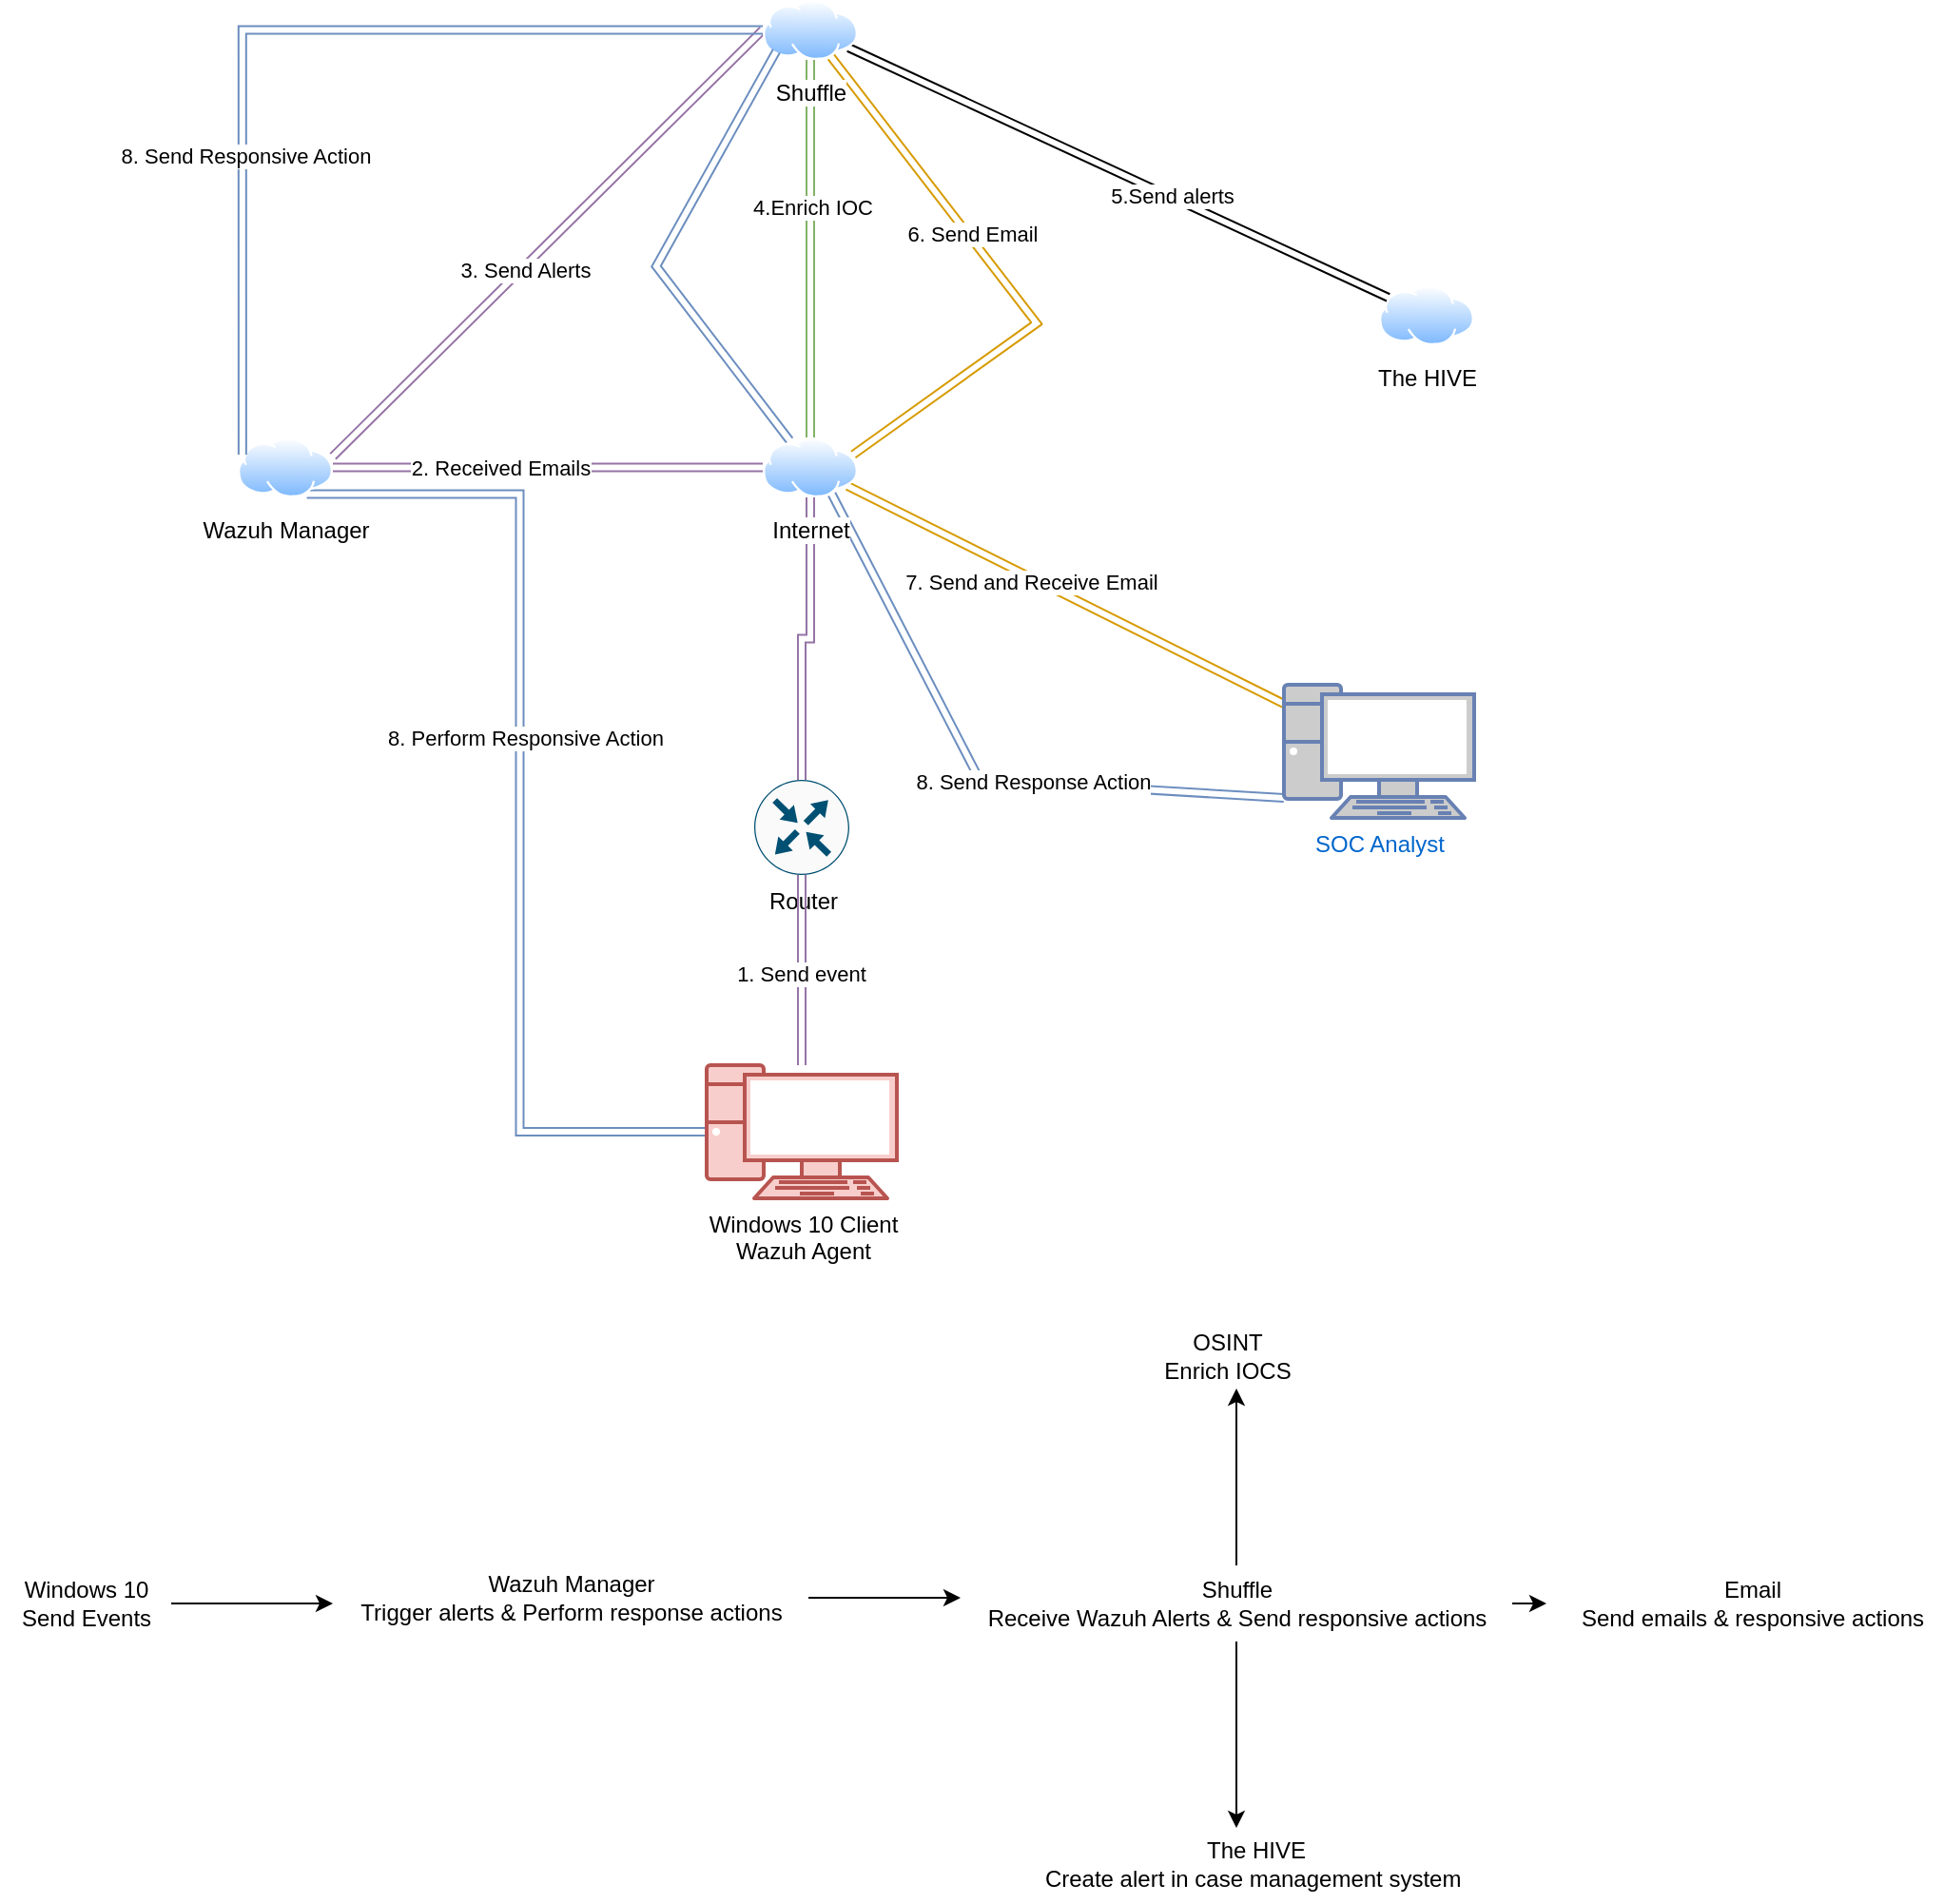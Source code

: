 <mxfile version="24.7.6">
  <diagram name="Page-1" id="VvIIs1xFeACwbEAWfOXU">
    <mxGraphModel dx="1419" dy="745" grid="1" gridSize="10" guides="1" tooltips="1" connect="1" arrows="1" fold="1" page="1" pageScale="1" pageWidth="850" pageHeight="1100" math="0" shadow="0">
      <root>
        <mxCell id="0" />
        <mxCell id="1" parent="0" />
        <mxCell id="R1mZsVE5FB00UeXDSoug-6" value="Router" style="sketch=0;points=[[0.5,0,0],[1,0.5,0],[0.5,1,0],[0,0.5,0],[0.145,0.145,0],[0.856,0.145,0],[0.855,0.856,0],[0.145,0.855,0]];verticalLabelPosition=bottom;html=1;verticalAlign=top;aspect=fixed;align=center;pointerEvents=1;shape=mxgraph.cisco19.rect;prIcon=router;fillColor=#FAFAFA;strokeColor=#005073;" vertex="1" parent="1">
          <mxGeometry x="411.5" y="440" width="50" height="50" as="geometry" />
        </mxCell>
        <mxCell id="R1mZsVE5FB00UeXDSoug-18" style="rounded=0;orthogonalLoop=1;jettySize=auto;html=1;entryX=0;entryY=0.5;entryDx=0;entryDy=0;exitX=1;exitY=0.317;exitDx=0;exitDy=0;exitPerimeter=0;shape=link;fillColor=#e1d5e7;strokeColor=#9673a6;" edge="1" parent="1" source="R1mZsVE5FB00UeXDSoug-8" target="R1mZsVE5FB00UeXDSoug-10">
          <mxGeometry relative="1" as="geometry" />
        </mxCell>
        <mxCell id="R1mZsVE5FB00UeXDSoug-24" value="3. Send Alerts" style="edgeLabel;html=1;align=center;verticalAlign=middle;resizable=0;points=[];" vertex="1" connectable="0" parent="R1mZsVE5FB00UeXDSoug-18">
          <mxGeometry x="-0.116" y="-1" relative="1" as="geometry">
            <mxPoint as="offset" />
          </mxGeometry>
        </mxCell>
        <mxCell id="R1mZsVE5FB00UeXDSoug-39" style="edgeStyle=orthogonalEdgeStyle;rounded=0;orthogonalLoop=1;jettySize=auto;html=1;entryX=0;entryY=0.5;entryDx=0;entryDy=0;exitX=0.75;exitY=1;exitDx=0;exitDy=0;shape=link;fillColor=#dae8fc;strokeColor=#6c8ebf;entryPerimeter=0;" edge="1" parent="1" source="R1mZsVE5FB00UeXDSoug-8" target="R1mZsVE5FB00UeXDSoug-41">
          <mxGeometry relative="1" as="geometry">
            <mxPoint x="420.5" y="685" as="targetPoint" />
          </mxGeometry>
        </mxCell>
        <mxCell id="R1mZsVE5FB00UeXDSoug-40" value="8. Perform Responsive Action" style="edgeLabel;html=1;align=center;verticalAlign=middle;resizable=0;points=[];" vertex="1" connectable="0" parent="R1mZsVE5FB00UeXDSoug-39">
          <mxGeometry x="-0.12" y="2" relative="1" as="geometry">
            <mxPoint as="offset" />
          </mxGeometry>
        </mxCell>
        <mxCell id="R1mZsVE5FB00UeXDSoug-8" value="Wazuh Manager" style="image;aspect=fixed;perimeter=ellipsePerimeter;html=1;align=center;shadow=0;dashed=0;spacingTop=3;image=img/lib/active_directory/internet_cloud.svg;" vertex="1" parent="1">
          <mxGeometry x="140" y="260" width="50" height="31.5" as="geometry" />
        </mxCell>
        <mxCell id="R1mZsVE5FB00UeXDSoug-9" value="The HIVE" style="image;aspect=fixed;perimeter=ellipsePerimeter;html=1;align=center;shadow=0;dashed=0;spacingTop=3;image=img/lib/active_directory/internet_cloud.svg;" vertex="1" parent="1">
          <mxGeometry x="740" y="180" width="50" height="31.5" as="geometry" />
        </mxCell>
        <mxCell id="R1mZsVE5FB00UeXDSoug-22" style="edgeStyle=orthogonalEdgeStyle;rounded=0;orthogonalLoop=1;jettySize=auto;html=1;shape=link;fillColor=#d5e8d4;strokeColor=#82b366;" edge="1" parent="1" source="R1mZsVE5FB00UeXDSoug-10" target="R1mZsVE5FB00UeXDSoug-7">
          <mxGeometry relative="1" as="geometry" />
        </mxCell>
        <mxCell id="R1mZsVE5FB00UeXDSoug-23" value="4.Enrich IOC" style="edgeLabel;html=1;align=center;verticalAlign=middle;resizable=0;points=[];" vertex="1" connectable="0" parent="R1mZsVE5FB00UeXDSoug-22">
          <mxGeometry x="-0.219" y="1" relative="1" as="geometry">
            <mxPoint as="offset" />
          </mxGeometry>
        </mxCell>
        <mxCell id="R1mZsVE5FB00UeXDSoug-26" style="rounded=0;orthogonalLoop=1;jettySize=auto;html=1;shape=link;" edge="1" parent="1" source="R1mZsVE5FB00UeXDSoug-10" target="R1mZsVE5FB00UeXDSoug-9">
          <mxGeometry relative="1" as="geometry" />
        </mxCell>
        <mxCell id="R1mZsVE5FB00UeXDSoug-27" value="5.Send alerts" style="edgeLabel;html=1;align=center;verticalAlign=middle;resizable=0;points=[];" vertex="1" connectable="0" parent="R1mZsVE5FB00UeXDSoug-26">
          <mxGeometry x="0.193" y="2" relative="1" as="geometry">
            <mxPoint y="1" as="offset" />
          </mxGeometry>
        </mxCell>
        <mxCell id="R1mZsVE5FB00UeXDSoug-30" style="rounded=0;orthogonalLoop=1;jettySize=auto;html=1;entryX=1;entryY=0.25;entryDx=0;entryDy=0;fillColor=#ffe6cc;strokeColor=#d79b00;shape=link;" edge="1" parent="1" source="R1mZsVE5FB00UeXDSoug-10" target="R1mZsVE5FB00UeXDSoug-7">
          <mxGeometry relative="1" as="geometry">
            <Array as="points">
              <mxPoint x="560" y="200" />
            </Array>
          </mxGeometry>
        </mxCell>
        <mxCell id="R1mZsVE5FB00UeXDSoug-31" value="6. Send Email" style="edgeLabel;html=1;align=center;verticalAlign=middle;resizable=0;points=[];" vertex="1" connectable="0" parent="R1mZsVE5FB00UeXDSoug-30">
          <mxGeometry x="-0.195" y="2" relative="1" as="geometry">
            <mxPoint as="offset" />
          </mxGeometry>
        </mxCell>
        <mxCell id="R1mZsVE5FB00UeXDSoug-37" style="edgeStyle=orthogonalEdgeStyle;rounded=0;orthogonalLoop=1;jettySize=auto;html=1;entryX=0;entryY=0.25;entryDx=0;entryDy=0;shape=link;fillColor=#dae8fc;strokeColor=#6c8ebf;" edge="1" parent="1" source="R1mZsVE5FB00UeXDSoug-10" target="R1mZsVE5FB00UeXDSoug-8">
          <mxGeometry relative="1" as="geometry" />
        </mxCell>
        <mxCell id="R1mZsVE5FB00UeXDSoug-38" value="8. Send Responsive Action" style="edgeLabel;html=1;align=center;verticalAlign=middle;resizable=0;points=[];" vertex="1" connectable="0" parent="R1mZsVE5FB00UeXDSoug-37">
          <mxGeometry x="0.367" y="1" relative="1" as="geometry">
            <mxPoint as="offset" />
          </mxGeometry>
        </mxCell>
        <mxCell id="R1mZsVE5FB00UeXDSoug-10" value="Shuffle" style="image;aspect=fixed;perimeter=ellipsePerimeter;html=1;align=center;shadow=0;dashed=0;spacingTop=3;image=img/lib/active_directory/internet_cloud.svg;" vertex="1" parent="1">
          <mxGeometry x="416" y="30" width="50" height="31.5" as="geometry" />
        </mxCell>
        <mxCell id="R1mZsVE5FB00UeXDSoug-34" style="rounded=0;orthogonalLoop=1;jettySize=auto;html=1;entryX=0.75;entryY=1;entryDx=0;entryDy=0;shape=link;fillColor=#dae8fc;strokeColor=#6c8ebf;exitX=0;exitY=0.85;exitDx=0;exitDy=0;exitPerimeter=0;" edge="1" parent="1" source="R1mZsVE5FB00UeXDSoug-42" target="R1mZsVE5FB00UeXDSoug-7">
          <mxGeometry relative="1" as="geometry">
            <mxPoint x="730.004" y="435.466" as="sourcePoint" />
            <Array as="points">
              <mxPoint x="530" y="440" />
            </Array>
          </mxGeometry>
        </mxCell>
        <mxCell id="R1mZsVE5FB00UeXDSoug-35" value="8. Send Response Action" style="edgeLabel;html=1;align=center;verticalAlign=middle;resizable=0;points=[];" vertex="1" connectable="0" parent="R1mZsVE5FB00UeXDSoug-34">
          <mxGeometry x="-0.193" y="-1" relative="1" as="geometry">
            <mxPoint as="offset" />
          </mxGeometry>
        </mxCell>
        <mxCell id="R1mZsVE5FB00UeXDSoug-12" style="edgeStyle=orthogonalEdgeStyle;rounded=0;orthogonalLoop=1;jettySize=auto;html=1;shape=link;fillColor=#e1d5e7;strokeColor=#9673a6;" edge="1" parent="1" source="R1mZsVE5FB00UeXDSoug-41" target="R1mZsVE5FB00UeXDSoug-6">
          <mxGeometry relative="1" as="geometry">
            <mxPoint x="441" y="660" as="sourcePoint" />
          </mxGeometry>
        </mxCell>
        <mxCell id="R1mZsVE5FB00UeXDSoug-13" value="1. Send event" style="edgeLabel;html=1;align=center;verticalAlign=middle;resizable=0;points=[];" vertex="1" connectable="0" parent="R1mZsVE5FB00UeXDSoug-12">
          <mxGeometry x="-0.031" y="2" relative="1" as="geometry">
            <mxPoint x="1" as="offset" />
          </mxGeometry>
        </mxCell>
        <mxCell id="R1mZsVE5FB00UeXDSoug-15" value="" style="edgeStyle=orthogonalEdgeStyle;rounded=0;orthogonalLoop=1;jettySize=auto;html=1;shape=link;fillColor=#e1d5e7;strokeColor=#9673a6;" edge="1" parent="1" source="R1mZsVE5FB00UeXDSoug-6" target="R1mZsVE5FB00UeXDSoug-7">
          <mxGeometry relative="1" as="geometry">
            <mxPoint x="441" y="220" as="targetPoint" />
            <mxPoint x="437" y="440" as="sourcePoint" />
          </mxGeometry>
        </mxCell>
        <mxCell id="R1mZsVE5FB00UeXDSoug-16" style="edgeStyle=orthogonalEdgeStyle;rounded=0;orthogonalLoop=1;jettySize=auto;html=1;shape=link;fillColor=#e1d5e7;strokeColor=#9673a6;" edge="1" parent="1" source="R1mZsVE5FB00UeXDSoug-7" target="R1mZsVE5FB00UeXDSoug-8">
          <mxGeometry relative="1" as="geometry" />
        </mxCell>
        <mxCell id="R1mZsVE5FB00UeXDSoug-17" value="2. Received Emails" style="edgeLabel;html=1;align=center;verticalAlign=middle;resizable=0;points=[];" vertex="1" connectable="0" parent="R1mZsVE5FB00UeXDSoug-16">
          <mxGeometry x="0.221" relative="1" as="geometry">
            <mxPoint as="offset" />
          </mxGeometry>
        </mxCell>
        <mxCell id="R1mZsVE5FB00UeXDSoug-32" style="rounded=0;orthogonalLoop=1;jettySize=auto;html=1;shape=link;fillColor=#ffe6cc;strokeColor=#d79b00;" edge="1" parent="1" source="R1mZsVE5FB00UeXDSoug-7" target="R1mZsVE5FB00UeXDSoug-42">
          <mxGeometry relative="1" as="geometry">
            <mxPoint x="731.612" y="425.281" as="targetPoint" />
          </mxGeometry>
        </mxCell>
        <mxCell id="R1mZsVE5FB00UeXDSoug-33" value="7. Send and Receive Email" style="edgeLabel;html=1;align=center;verticalAlign=middle;resizable=0;points=[];" vertex="1" connectable="0" parent="R1mZsVE5FB00UeXDSoug-32">
          <mxGeometry x="-0.148" y="-2" relative="1" as="geometry">
            <mxPoint as="offset" />
          </mxGeometry>
        </mxCell>
        <mxCell id="R1mZsVE5FB00UeXDSoug-36" style="rounded=0;orthogonalLoop=1;jettySize=auto;html=1;entryX=0;entryY=1;entryDx=0;entryDy=0;shape=link;fillColor=#dae8fc;strokeColor=#6c8ebf;" edge="1" parent="1" source="R1mZsVE5FB00UeXDSoug-7" target="R1mZsVE5FB00UeXDSoug-10">
          <mxGeometry relative="1" as="geometry">
            <Array as="points">
              <mxPoint x="360" y="170" />
            </Array>
          </mxGeometry>
        </mxCell>
        <mxCell id="R1mZsVE5FB00UeXDSoug-7" value="Internet" style="image;aspect=fixed;perimeter=ellipsePerimeter;html=1;align=center;shadow=0;dashed=0;spacingTop=3;image=img/lib/active_directory/internet_cloud.svg;" vertex="1" parent="1">
          <mxGeometry x="416" y="260" width="50" height="31.5" as="geometry" />
        </mxCell>
        <mxCell id="R1mZsVE5FB00UeXDSoug-41" value="Windows 10 Client&lt;br&gt;Wazuh Agent" style="verticalAlign=top;verticalLabelPosition=bottom;labelPosition=center;align=center;html=1;outlineConnect=0;fillColor=#f8cecc;strokeColor=#b85450;gradientDirection=north;strokeWidth=2;shape=mxgraph.networks.pc;" vertex="1" parent="1">
          <mxGeometry x="386.5" y="590" width="100" height="70" as="geometry" />
        </mxCell>
        <mxCell id="R1mZsVE5FB00UeXDSoug-42" value="SOC Analyst" style="fontColor=#0066CC;verticalAlign=top;verticalLabelPosition=bottom;labelPosition=center;align=center;html=1;outlineConnect=0;fillColor=#CCCCCC;strokeColor=#6881B3;gradientColor=none;gradientDirection=north;strokeWidth=2;shape=mxgraph.networks.pc;" vertex="1" parent="1">
          <mxGeometry x="690" y="390" width="100" height="70" as="geometry" />
        </mxCell>
        <mxCell id="R1mZsVE5FB00UeXDSoug-44" style="edgeStyle=orthogonalEdgeStyle;rounded=0;orthogonalLoop=1;jettySize=auto;html=1;" edge="1" parent="1" source="R1mZsVE5FB00UeXDSoug-43">
          <mxGeometry relative="1" as="geometry">
            <mxPoint x="190" y="873" as="targetPoint" />
          </mxGeometry>
        </mxCell>
        <mxCell id="R1mZsVE5FB00UeXDSoug-43" value="Windows 10&lt;div&gt;Send Events&lt;/div&gt;" style="text;html=1;align=center;verticalAlign=middle;resizable=0;points=[];autosize=1;strokeColor=none;fillColor=none;" vertex="1" parent="1">
          <mxGeometry x="15" y="853" width="90" height="40" as="geometry" />
        </mxCell>
        <mxCell id="R1mZsVE5FB00UeXDSoug-46" style="edgeStyle=orthogonalEdgeStyle;rounded=0;orthogonalLoop=1;jettySize=auto;html=1;" edge="1" parent="1" source="R1mZsVE5FB00UeXDSoug-45">
          <mxGeometry relative="1" as="geometry">
            <mxPoint x="520" y="870" as="targetPoint" />
          </mxGeometry>
        </mxCell>
        <mxCell id="R1mZsVE5FB00UeXDSoug-45" value="Wazuh Manager&lt;div&gt;Trigger alerts &amp;amp; Perform response actions&lt;/div&gt;" style="text;html=1;align=center;verticalAlign=middle;resizable=0;points=[];autosize=1;strokeColor=none;fillColor=none;" vertex="1" parent="1">
          <mxGeometry x="190" y="850" width="250" height="40" as="geometry" />
        </mxCell>
        <mxCell id="R1mZsVE5FB00UeXDSoug-48" style="edgeStyle=orthogonalEdgeStyle;rounded=0;orthogonalLoop=1;jettySize=auto;html=1;" edge="1" parent="1" source="R1mZsVE5FB00UeXDSoug-47">
          <mxGeometry relative="1" as="geometry">
            <mxPoint x="665" y="760" as="targetPoint" />
          </mxGeometry>
        </mxCell>
        <mxCell id="R1mZsVE5FB00UeXDSoug-47" value="Shuffle&lt;br&gt;Receive Wazuh Alerts &amp;amp; Send responsive actions" style="text;html=1;align=center;verticalAlign=middle;resizable=0;points=[];autosize=1;strokeColor=none;fillColor=none;" vertex="1" parent="1">
          <mxGeometry x="520" y="853" width="290" height="40" as="geometry" />
        </mxCell>
        <mxCell id="R1mZsVE5FB00UeXDSoug-49" value="OSINT&lt;br&gt;Enrich IOCS" style="text;html=1;align=center;verticalAlign=middle;resizable=0;points=[];autosize=1;strokeColor=none;fillColor=none;" vertex="1" parent="1">
          <mxGeometry x="615" y="723" width="90" height="40" as="geometry" />
        </mxCell>
        <mxCell id="R1mZsVE5FB00UeXDSoug-50" value="The HIVE&lt;br&gt;Create alert in case management system&amp;nbsp;" style="text;html=1;align=center;verticalAlign=middle;resizable=0;points=[];autosize=1;strokeColor=none;fillColor=none;" vertex="1" parent="1">
          <mxGeometry x="550" y="990" width="250" height="40" as="geometry" />
        </mxCell>
        <mxCell id="R1mZsVE5FB00UeXDSoug-52" value="Email&lt;div&gt;Send emails &amp;amp; responsive actions&lt;/div&gt;" style="text;html=1;align=center;verticalAlign=middle;resizable=0;points=[];autosize=1;strokeColor=none;fillColor=none;" vertex="1" parent="1">
          <mxGeometry x="836" y="853" width="200" height="40" as="geometry" />
        </mxCell>
        <mxCell id="R1mZsVE5FB00UeXDSoug-53" style="rounded=0;orthogonalLoop=1;jettySize=auto;html=1;entryX=-0.04;entryY=0.5;entryDx=0;entryDy=0;entryPerimeter=0;" edge="1" parent="1" source="R1mZsVE5FB00UeXDSoug-47" target="R1mZsVE5FB00UeXDSoug-52">
          <mxGeometry relative="1" as="geometry" />
        </mxCell>
        <mxCell id="R1mZsVE5FB00UeXDSoug-54" style="edgeStyle=orthogonalEdgeStyle;rounded=0;orthogonalLoop=1;jettySize=auto;html=1;entryX=0.46;entryY=0.025;entryDx=0;entryDy=0;entryPerimeter=0;" edge="1" parent="1" source="R1mZsVE5FB00UeXDSoug-47" target="R1mZsVE5FB00UeXDSoug-50">
          <mxGeometry relative="1" as="geometry" />
        </mxCell>
      </root>
    </mxGraphModel>
  </diagram>
</mxfile>
